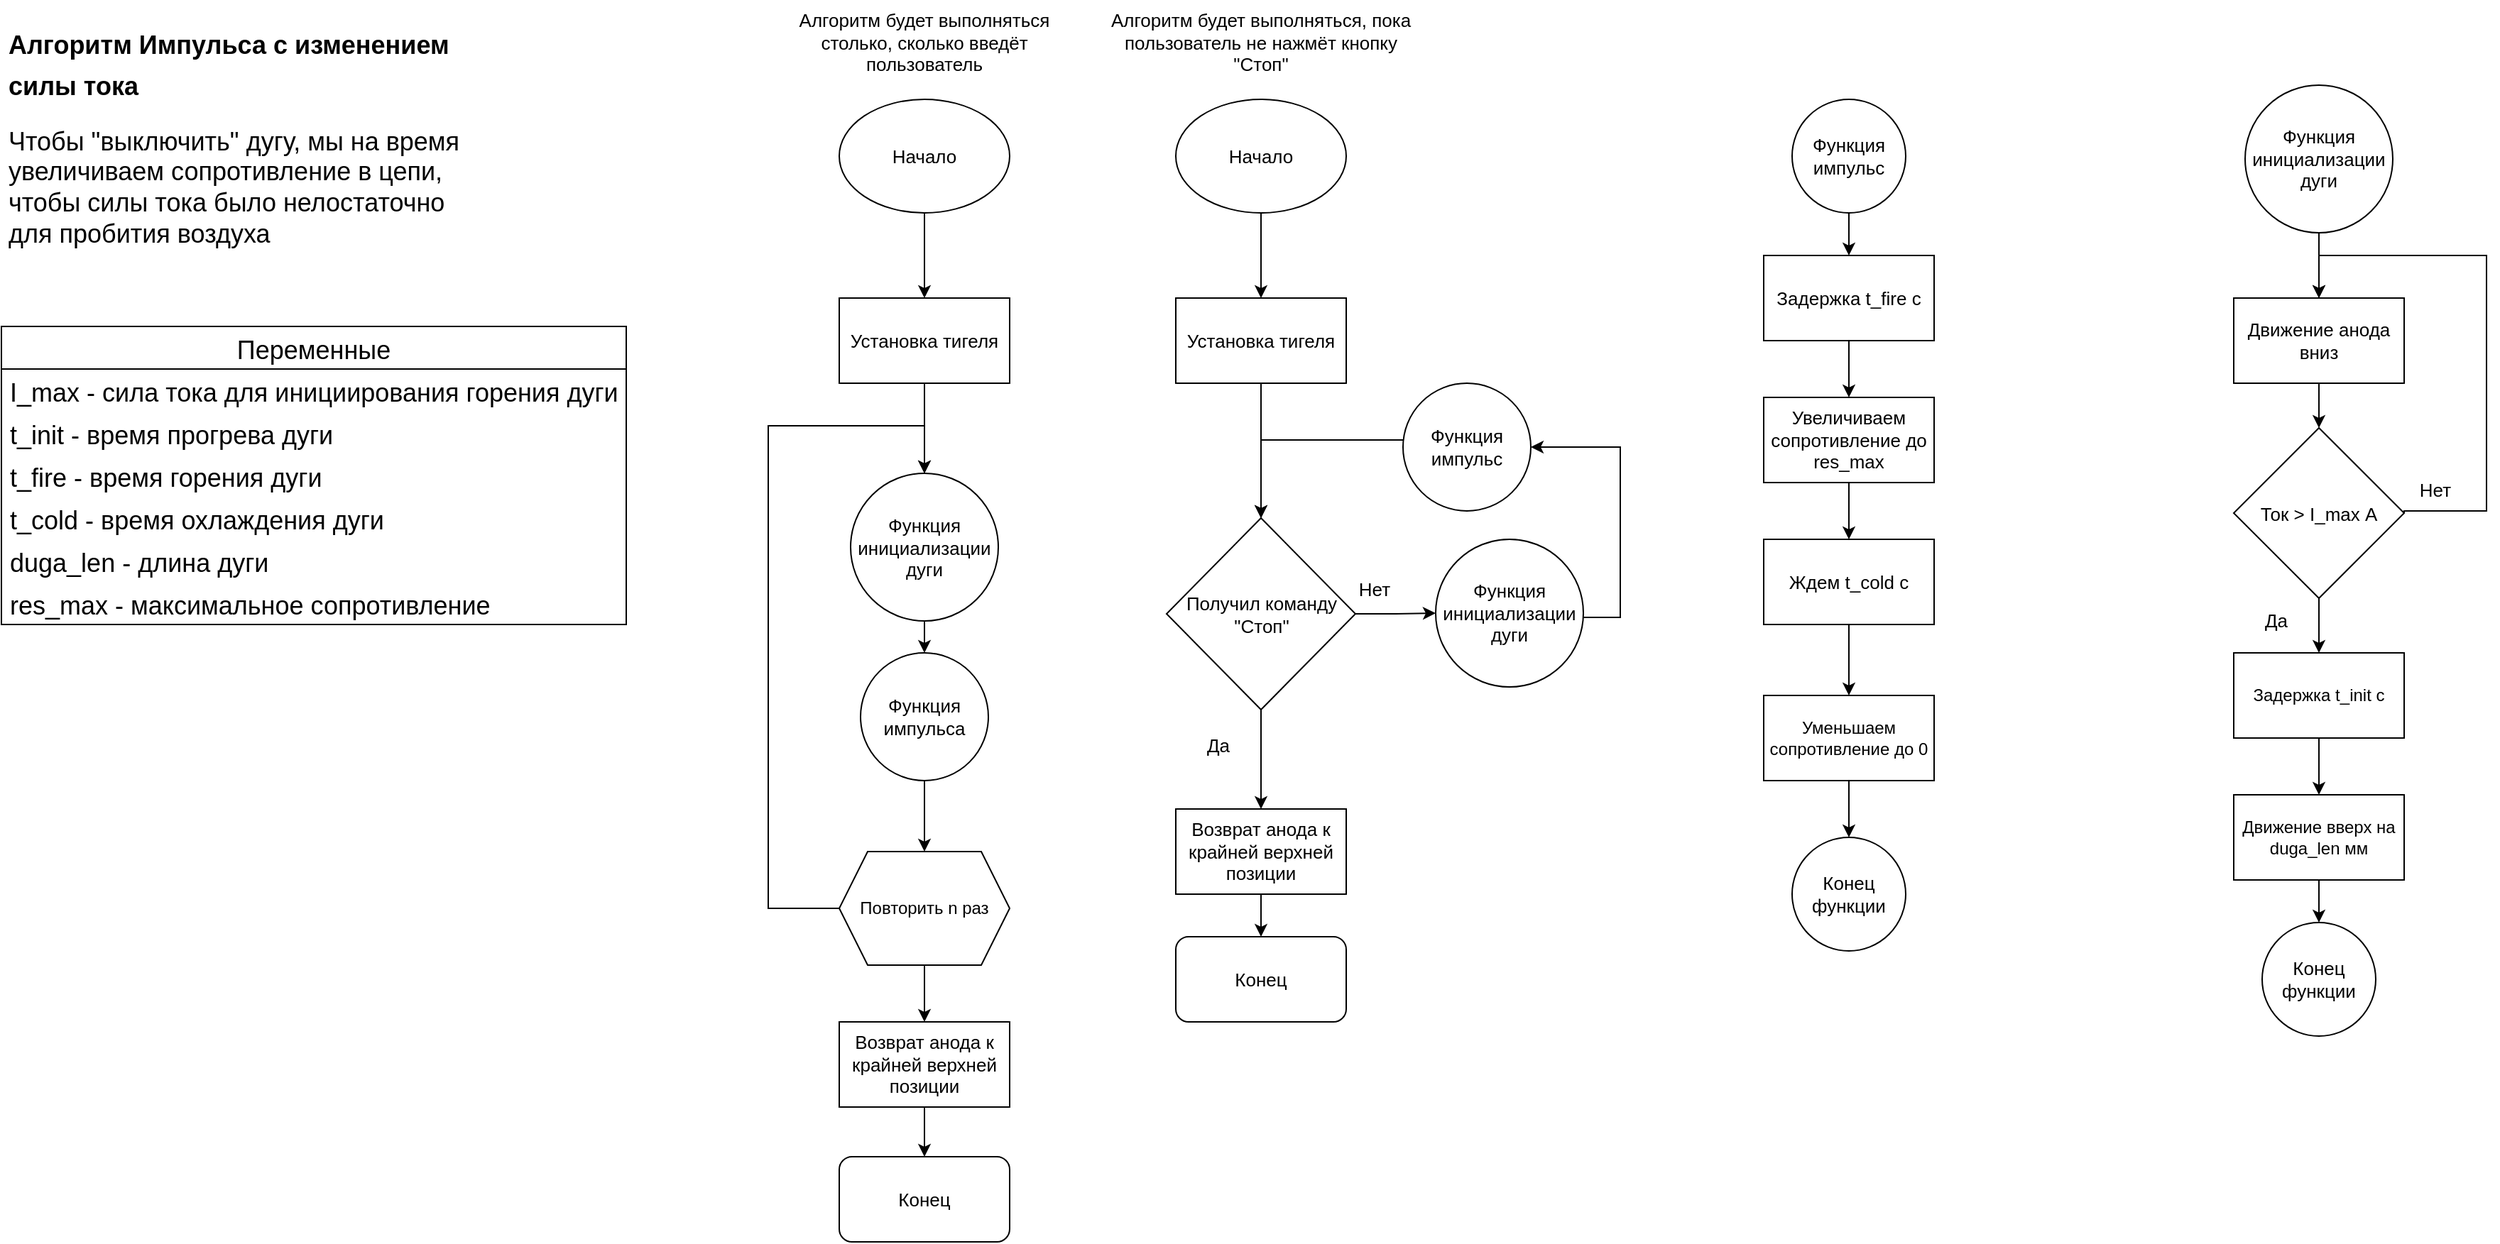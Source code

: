<mxfile version="20.3.0" type="device"><diagram id="vDUZjVt72DHAXdzM3cWy" name="Страница 1"><mxGraphModel dx="2188" dy="1331" grid="1" gridSize="10" guides="1" tooltips="1" connect="1" arrows="1" fold="1" page="1" pageScale="1" pageWidth="827" pageHeight="1169" math="0" shadow="0"><root><mxCell id="0"/><mxCell id="1" parent="0"/><mxCell id="NvCWRGto9AAnS6wWZTjk-1" value="&lt;h1&gt;&lt;font style=&quot;font-size: 18px;&quot;&gt;Алгоритм Импульса с изменением силы тока&lt;/font&gt;&lt;/h1&gt;&lt;div&gt;&lt;span style=&quot;font-size: 18px;&quot;&gt;Чтобы &quot;выключить&quot; дугу, мы на время увеличиваем сопротивление в цепи, чтобы силы тока было нелостаточно для пробития воздуха&lt;/span&gt;&lt;/div&gt;" style="text;html=1;strokeColor=none;fillColor=none;spacing=5;spacingTop=-20;whiteSpace=wrap;overflow=hidden;rounded=0;" parent="1" vertex="1"><mxGeometry y="20" width="350" height="170" as="geometry"/></mxCell><mxCell id="NvCWRGto9AAnS6wWZTjk-2" value="Переменные" style="swimlane;fontStyle=0;childLayout=stackLayout;horizontal=1;startSize=30;horizontalStack=0;resizeParent=1;resizeParentMax=0;resizeLast=0;collapsible=1;marginBottom=0;fontSize=18;" parent="1" vertex="1"><mxGeometry y="240" width="440" height="210" as="geometry"/></mxCell><mxCell id="NvCWRGto9AAnS6wWZTjk-3" value="I_max - сила тока для инициирования горения дуги" style="text;strokeColor=none;fillColor=none;align=left;verticalAlign=middle;spacingLeft=4;spacingRight=4;overflow=hidden;points=[[0,0.5],[1,0.5]];portConstraint=eastwest;rotatable=0;fontSize=18;" parent="NvCWRGto9AAnS6wWZTjk-2" vertex="1"><mxGeometry y="30" width="440" height="30" as="geometry"/></mxCell><mxCell id="2V6iYrqGriMz0fE7jfp_-19" value="t_init - время прогрева дуги" style="text;strokeColor=none;fillColor=none;align=left;verticalAlign=middle;spacingLeft=4;spacingRight=4;overflow=hidden;points=[[0,0.5],[1,0.5]];portConstraint=eastwest;rotatable=0;fontSize=18;" vertex="1" parent="NvCWRGto9AAnS6wWZTjk-2"><mxGeometry y="60" width="440" height="30" as="geometry"/></mxCell><mxCell id="NvCWRGto9AAnS6wWZTjk-72" value="t_fire - время горения дуги" style="text;strokeColor=none;fillColor=none;align=left;verticalAlign=middle;spacingLeft=4;spacingRight=4;overflow=hidden;points=[[0,0.5],[1,0.5]];portConstraint=eastwest;rotatable=0;fontSize=18;" parent="NvCWRGto9AAnS6wWZTjk-2" vertex="1"><mxGeometry y="90" width="440" height="30" as="geometry"/></mxCell><mxCell id="NvCWRGto9AAnS6wWZTjk-73" value="t_cold - время охлаждения дуги" style="text;strokeColor=none;fillColor=none;align=left;verticalAlign=middle;spacingLeft=4;spacingRight=4;overflow=hidden;points=[[0,0.5],[1,0.5]];portConstraint=eastwest;rotatable=0;fontSize=18;" parent="NvCWRGto9AAnS6wWZTjk-2" vertex="1"><mxGeometry y="120" width="440" height="30" as="geometry"/></mxCell><mxCell id="2V6iYrqGriMz0fE7jfp_-20" value="duga_len - длина дуги" style="text;strokeColor=none;fillColor=none;align=left;verticalAlign=middle;spacingLeft=4;spacingRight=4;overflow=hidden;points=[[0,0.5],[1,0.5]];portConstraint=eastwest;rotatable=0;fontSize=18;" vertex="1" parent="NvCWRGto9AAnS6wWZTjk-2"><mxGeometry y="150" width="440" height="30" as="geometry"/></mxCell><mxCell id="2V6iYrqGriMz0fE7jfp_-33" value="res_max - максимальное сопротивление" style="text;strokeColor=none;fillColor=none;align=left;verticalAlign=middle;spacingLeft=4;spacingRight=4;overflow=hidden;points=[[0,0.5],[1,0.5]];portConstraint=eastwest;rotatable=0;fontSize=18;" vertex="1" parent="NvCWRGto9AAnS6wWZTjk-2"><mxGeometry y="180" width="440" height="30" as="geometry"/></mxCell><mxCell id="NvCWRGto9AAnS6wWZTjk-7" style="edgeStyle=orthogonalEdgeStyle;rounded=0;orthogonalLoop=1;jettySize=auto;html=1;fontSize=18;entryX=0.5;entryY=0;entryDx=0;entryDy=0;" parent="1" source="NvCWRGto9AAnS6wWZTjk-6" target="NvCWRGto9AAnS6wWZTjk-9" edge="1"><mxGeometry relative="1" as="geometry"><mxPoint x="650" y="220" as="targetPoint"/><Array as="points"/></mxGeometry></mxCell><mxCell id="NvCWRGto9AAnS6wWZTjk-6" value="Начало" style="ellipse;whiteSpace=wrap;html=1;fontSize=13;" parent="1" vertex="1"><mxGeometry x="590" y="80" width="120" height="80" as="geometry"/></mxCell><mxCell id="NvCWRGto9AAnS6wWZTjk-12" style="edgeStyle=orthogonalEdgeStyle;rounded=0;orthogonalLoop=1;jettySize=auto;html=1;entryX=0.5;entryY=0;entryDx=0;entryDy=0;fontSize=18;" parent="1" source="NvCWRGto9AAnS6wWZTjk-9" target="2V6iYrqGriMz0fE7jfp_-15" edge="1"><mxGeometry relative="1" as="geometry"><mxPoint x="650" y="330" as="targetPoint"/></mxGeometry></mxCell><mxCell id="NvCWRGto9AAnS6wWZTjk-9" value="Установка тигеля" style="rounded=0;whiteSpace=wrap;html=1;fontSize=13;" parent="1" vertex="1"><mxGeometry x="590" y="220" width="120" height="60" as="geometry"/></mxCell><mxCell id="2V6iYrqGriMz0fE7jfp_-30" style="edgeStyle=orthogonalEdgeStyle;rounded=0;orthogonalLoop=1;jettySize=auto;html=1;entryX=0.5;entryY=0;entryDx=0;entryDy=0;" edge="1" parent="1" source="NvCWRGto9AAnS6wWZTjk-22" target="2V6iYrqGriMz0fE7jfp_-28"><mxGeometry relative="1" as="geometry"/></mxCell><mxCell id="NvCWRGto9AAnS6wWZTjk-22" value="Функция импульса" style="ellipse;whiteSpace=wrap;html=1;aspect=fixed;fontSize=13;" parent="1" vertex="1"><mxGeometry x="605" y="470" width="90" height="90" as="geometry"/></mxCell><mxCell id="NvCWRGto9AAnS6wWZTjk-26" style="edgeStyle=orthogonalEdgeStyle;rounded=0;orthogonalLoop=1;jettySize=auto;html=1;entryX=0.5;entryY=0;entryDx=0;entryDy=0;fontSize=13;" parent="1" source="NvCWRGto9AAnS6wWZTjk-23" target="NvCWRGto9AAnS6wWZTjk-25" edge="1"><mxGeometry relative="1" as="geometry"/></mxCell><mxCell id="NvCWRGto9AAnS6wWZTjk-23" value="Возврат анода к крайней верхней позиции" style="rounded=0;whiteSpace=wrap;html=1;fontSize=13;" parent="1" vertex="1"><mxGeometry x="590" y="730" width="120" height="60" as="geometry"/></mxCell><mxCell id="NvCWRGto9AAnS6wWZTjk-25" value="Конец" style="rounded=1;whiteSpace=wrap;html=1;fontSize=13;" parent="1" vertex="1"><mxGeometry x="590" y="825" width="120" height="60" as="geometry"/></mxCell><mxCell id="NvCWRGto9AAnS6wWZTjk-29" style="edgeStyle=orthogonalEdgeStyle;rounded=0;orthogonalLoop=1;jettySize=auto;html=1;entryX=0.5;entryY=0;entryDx=0;entryDy=0;fontSize=13;" parent="1" source="NvCWRGto9AAnS6wWZTjk-27" target="NvCWRGto9AAnS6wWZTjk-28" edge="1"><mxGeometry relative="1" as="geometry"/></mxCell><mxCell id="NvCWRGto9AAnS6wWZTjk-27" value="Начало" style="ellipse;whiteSpace=wrap;html=1;fontSize=13;" parent="1" vertex="1"><mxGeometry x="827" y="80" width="120" height="80" as="geometry"/></mxCell><mxCell id="NvCWRGto9AAnS6wWZTjk-28" value="Установка тигеля" style="rounded=0;whiteSpace=wrap;html=1;fontSize=13;" parent="1" vertex="1"><mxGeometry x="827" y="220" width="120" height="60" as="geometry"/></mxCell><mxCell id="NvCWRGto9AAnS6wWZTjk-39" style="edgeStyle=orthogonalEdgeStyle;rounded=0;orthogonalLoop=1;jettySize=auto;html=1;entryX=0.5;entryY=0;entryDx=0;entryDy=0;fontSize=13;exitX=0.5;exitY=1;exitDx=0;exitDy=0;" parent="1" source="NvCWRGto9AAnS6wWZTjk-28" target="NvCWRGto9AAnS6wWZTjk-38" edge="1"><mxGeometry relative="1" as="geometry"><mxPoint x="887" y="431.5" as="sourcePoint"/></mxGeometry></mxCell><mxCell id="NvCWRGto9AAnS6wWZTjk-41" style="edgeStyle=orthogonalEdgeStyle;rounded=0;orthogonalLoop=1;jettySize=auto;html=1;exitX=0.5;exitY=1;exitDx=0;exitDy=0;entryX=0.5;entryY=0;entryDx=0;entryDy=0;fontSize=13;" parent="1" source="NvCWRGto9AAnS6wWZTjk-38" target="NvCWRGto9AAnS6wWZTjk-40" edge="1"><mxGeometry relative="1" as="geometry"/></mxCell><mxCell id="2V6iYrqGriMz0fE7jfp_-32" style="edgeStyle=orthogonalEdgeStyle;rounded=0;orthogonalLoop=1;jettySize=auto;html=1;entryX=0;entryY=0.5;entryDx=0;entryDy=0;" edge="1" parent="1" source="NvCWRGto9AAnS6wWZTjk-38" target="2V6iYrqGriMz0fE7jfp_-25"><mxGeometry relative="1" as="geometry"/></mxCell><mxCell id="NvCWRGto9AAnS6wWZTjk-38" value="Получил команду &quot;Стоп&quot;" style="rhombus;whiteSpace=wrap;html=1;fontSize=13;" parent="1" vertex="1"><mxGeometry x="820.5" y="375" width="133" height="135" as="geometry"/></mxCell><mxCell id="NvCWRGto9AAnS6wWZTjk-43" style="edgeStyle=orthogonalEdgeStyle;rounded=0;orthogonalLoop=1;jettySize=auto;html=1;entryX=0.5;entryY=0;entryDx=0;entryDy=0;fontSize=13;" parent="1" source="NvCWRGto9AAnS6wWZTjk-40" target="NvCWRGto9AAnS6wWZTjk-42" edge="1"><mxGeometry relative="1" as="geometry"/></mxCell><mxCell id="NvCWRGto9AAnS6wWZTjk-40" value="Возврат анода к крайней верхней позиции" style="rounded=0;whiteSpace=wrap;html=1;fontSize=13;" parent="1" vertex="1"><mxGeometry x="827" y="580" width="120" height="60" as="geometry"/></mxCell><mxCell id="NvCWRGto9AAnS6wWZTjk-42" value="Конец" style="rounded=1;whiteSpace=wrap;html=1;fontSize=13;" parent="1" vertex="1"><mxGeometry x="827" y="670" width="120" height="60" as="geometry"/></mxCell><mxCell id="NvCWRGto9AAnS6wWZTjk-44" value="Да&lt;br&gt;" style="text;html=1;strokeColor=none;fillColor=none;align=center;verticalAlign=middle;whiteSpace=wrap;rounded=0;fontSize=13;" parent="1" vertex="1"><mxGeometry x="827" y="520" width="60" height="30" as="geometry"/></mxCell><mxCell id="NvCWRGto9AAnS6wWZTjk-48" style="edgeStyle=orthogonalEdgeStyle;rounded=0;orthogonalLoop=1;jettySize=auto;html=1;entryX=0.5;entryY=0;entryDx=0;entryDy=0;fontSize=13;exitX=0.01;exitY=0.53;exitDx=0;exitDy=0;exitPerimeter=0;" parent="1" source="NvCWRGto9AAnS6wWZTjk-45" target="NvCWRGto9AAnS6wWZTjk-38" edge="1"><mxGeometry relative="1" as="geometry"><Array as="points"><mxPoint x="988" y="320"/><mxPoint x="887" y="320"/></Array><mxPoint x="1080" y="460" as="sourcePoint"/></mxGeometry></mxCell><mxCell id="NvCWRGto9AAnS6wWZTjk-45" value="Функция импульс" style="ellipse;whiteSpace=wrap;html=1;aspect=fixed;fontSize=13;" parent="1" vertex="1"><mxGeometry x="987" y="280" width="90" height="90" as="geometry"/></mxCell><mxCell id="NvCWRGto9AAnS6wWZTjk-47" value="Нет" style="text;html=1;strokeColor=none;fillColor=none;align=center;verticalAlign=middle;whiteSpace=wrap;rounded=0;fontSize=13;" parent="1" vertex="1"><mxGeometry x="937" y="410" width="60" height="30" as="geometry"/></mxCell><mxCell id="NvCWRGto9AAnS6wWZTjk-51" style="edgeStyle=orthogonalEdgeStyle;rounded=0;orthogonalLoop=1;jettySize=auto;html=1;entryX=0.5;entryY=0;entryDx=0;entryDy=0;fontSize=13;" parent="1" source="NvCWRGto9AAnS6wWZTjk-49" target="NvCWRGto9AAnS6wWZTjk-50" edge="1"><mxGeometry relative="1" as="geometry"/></mxCell><mxCell id="NvCWRGto9AAnS6wWZTjk-49" value="Функция&lt;br&gt;импульс" style="ellipse;whiteSpace=wrap;html=1;aspect=fixed;fontSize=13;" parent="1" vertex="1"><mxGeometry x="1261" y="80" width="80" height="80" as="geometry"/></mxCell><mxCell id="NvCWRGto9AAnS6wWZTjk-53" style="edgeStyle=orthogonalEdgeStyle;rounded=0;orthogonalLoop=1;jettySize=auto;html=1;entryX=0.5;entryY=0;entryDx=0;entryDy=0;fontSize=13;" parent="1" source="NvCWRGto9AAnS6wWZTjk-50" target="NvCWRGto9AAnS6wWZTjk-52" edge="1"><mxGeometry relative="1" as="geometry"/></mxCell><mxCell id="NvCWRGto9AAnS6wWZTjk-50" value="Задержка t_fire с" style="rounded=0;whiteSpace=wrap;html=1;fontSize=13;" parent="1" vertex="1"><mxGeometry x="1241" y="190" width="120" height="60" as="geometry"/></mxCell><mxCell id="NvCWRGto9AAnS6wWZTjk-56" style="edgeStyle=orthogonalEdgeStyle;rounded=0;orthogonalLoop=1;jettySize=auto;html=1;entryX=0.5;entryY=0;entryDx=0;entryDy=0;fontSize=13;" parent="1" source="NvCWRGto9AAnS6wWZTjk-52" target="NvCWRGto9AAnS6wWZTjk-59" edge="1"><mxGeometry relative="1" as="geometry"><mxPoint x="1301.0" y="390" as="targetPoint"/></mxGeometry></mxCell><mxCell id="NvCWRGto9AAnS6wWZTjk-52" value="Увеличиваем сопротивление до res_max" style="rounded=0;whiteSpace=wrap;html=1;fontSize=13;" parent="1" vertex="1"><mxGeometry x="1241" y="290" width="120" height="60" as="geometry"/></mxCell><mxCell id="2V6iYrqGriMz0fE7jfp_-35" style="edgeStyle=orthogonalEdgeStyle;rounded=0;orthogonalLoop=1;jettySize=auto;html=1;entryX=0.5;entryY=0;entryDx=0;entryDy=0;" edge="1" parent="1" source="NvCWRGto9AAnS6wWZTjk-59" target="2V6iYrqGriMz0fE7jfp_-34"><mxGeometry relative="1" as="geometry"/></mxCell><mxCell id="NvCWRGto9AAnS6wWZTjk-59" value="Ждем t_cold с" style="rounded=0;whiteSpace=wrap;html=1;fontSize=13;" parent="1" vertex="1"><mxGeometry x="1241" y="390" width="120" height="60" as="geometry"/></mxCell><mxCell id="NvCWRGto9AAnS6wWZTjk-69" value="Конец функции" style="ellipse;whiteSpace=wrap;html=1;aspect=fixed;fontSize=13;" parent="1" vertex="1"><mxGeometry x="1261" y="600" width="80" height="80" as="geometry"/></mxCell><mxCell id="NvCWRGto9AAnS6wWZTjk-74" value="Алгоритм будет выполняться столько, сколько введёт пользователь" style="text;html=1;strokeColor=none;fillColor=none;align=center;verticalAlign=middle;whiteSpace=wrap;rounded=0;fontSize=13;" parent="1" vertex="1"><mxGeometry x="540" y="10" width="220" height="60" as="geometry"/></mxCell><mxCell id="NvCWRGto9AAnS6wWZTjk-76" value="Алгоритм будет выполняться, пока пользователь не нажмёт кнопку &quot;Стоп&quot;" style="text;html=1;strokeColor=none;fillColor=none;align=center;verticalAlign=middle;whiteSpace=wrap;rounded=0;fontSize=13;" parent="1" vertex="1"><mxGeometry x="777" y="10" width="220" height="60" as="geometry"/></mxCell><mxCell id="2V6iYrqGriMz0fE7jfp_-13" style="edgeStyle=orthogonalEdgeStyle;rounded=0;orthogonalLoop=1;jettySize=auto;html=1;entryX=0.5;entryY=0;entryDx=0;entryDy=0;" edge="1" parent="1" source="2V6iYrqGriMz0fE7jfp_-5" target="2V6iYrqGriMz0fE7jfp_-7"><mxGeometry relative="1" as="geometry"/></mxCell><mxCell id="2V6iYrqGriMz0fE7jfp_-5" value="Функция&lt;br&gt;инициализации дуги" style="ellipse;whiteSpace=wrap;html=1;aspect=fixed;fontSize=13;" vertex="1" parent="1"><mxGeometry x="1580" y="70" width="104" height="104" as="geometry"/></mxCell><mxCell id="2V6iYrqGriMz0fE7jfp_-6" style="edgeStyle=orthogonalEdgeStyle;rounded=0;orthogonalLoop=1;jettySize=auto;html=1;entryX=0.5;entryY=0;entryDx=0;entryDy=0;fontSize=18;" edge="1" parent="1" source="2V6iYrqGriMz0fE7jfp_-7" target="2V6iYrqGriMz0fE7jfp_-10"><mxGeometry relative="1" as="geometry"/></mxCell><mxCell id="2V6iYrqGriMz0fE7jfp_-7" value="Движение анода вниз" style="rounded=0;whiteSpace=wrap;html=1;fontSize=13;" vertex="1" parent="1"><mxGeometry x="1572" y="220" width="120" height="60" as="geometry"/></mxCell><mxCell id="2V6iYrqGriMz0fE7jfp_-8" style="edgeStyle=orthogonalEdgeStyle;rounded=0;orthogonalLoop=1;jettySize=auto;html=1;entryX=0.5;entryY=0;entryDx=0;entryDy=0;fontSize=18;exitX=1;exitY=0.5;exitDx=0;exitDy=0;" edge="1" parent="1" source="2V6iYrqGriMz0fE7jfp_-10" target="2V6iYrqGriMz0fE7jfp_-7"><mxGeometry relative="1" as="geometry"><Array as="points"><mxPoint x="1692" y="370"/><mxPoint x="1750" y="370"/><mxPoint x="1750" y="190"/><mxPoint x="1632" y="190"/></Array></mxGeometry></mxCell><mxCell id="2V6iYrqGriMz0fE7jfp_-21" style="edgeStyle=orthogonalEdgeStyle;rounded=0;orthogonalLoop=1;jettySize=auto;html=1;entryX=0.5;entryY=0;entryDx=0;entryDy=0;" edge="1" parent="1" source="2V6iYrqGriMz0fE7jfp_-10" target="2V6iYrqGriMz0fE7jfp_-18"><mxGeometry relative="1" as="geometry"/></mxCell><mxCell id="2V6iYrqGriMz0fE7jfp_-10" value="Ток &amp;gt; I_max А" style="rhombus;whiteSpace=wrap;html=1;fontSize=13;" vertex="1" parent="1"><mxGeometry x="1572" y="311.5" width="120" height="120" as="geometry"/></mxCell><mxCell id="2V6iYrqGriMz0fE7jfp_-11" value="Нет" style="text;html=1;strokeColor=none;fillColor=none;align=center;verticalAlign=middle;whiteSpace=wrap;rounded=0;fontSize=13;" vertex="1" parent="1"><mxGeometry x="1684" y="340" width="60" height="30" as="geometry"/></mxCell><mxCell id="2V6iYrqGriMz0fE7jfp_-12" value="Да&lt;br&gt;" style="text;html=1;strokeColor=none;fillColor=none;align=center;verticalAlign=middle;whiteSpace=wrap;rounded=0;fontSize=13;" vertex="1" parent="1"><mxGeometry x="1572" y="431.5" width="60" height="30" as="geometry"/></mxCell><mxCell id="2V6iYrqGriMz0fE7jfp_-14" value="Конец функции" style="ellipse;whiteSpace=wrap;html=1;aspect=fixed;fontSize=13;" vertex="1" parent="1"><mxGeometry x="1592" y="660" width="80" height="80" as="geometry"/></mxCell><mxCell id="2V6iYrqGriMz0fE7jfp_-16" style="edgeStyle=orthogonalEdgeStyle;rounded=0;orthogonalLoop=1;jettySize=auto;html=1;entryX=0.5;entryY=0;entryDx=0;entryDy=0;" edge="1" parent="1" source="2V6iYrqGriMz0fE7jfp_-15" target="NvCWRGto9AAnS6wWZTjk-22"><mxGeometry relative="1" as="geometry"/></mxCell><mxCell id="2V6iYrqGriMz0fE7jfp_-15" value="Функция&lt;br&gt;инициализации дуги" style="ellipse;whiteSpace=wrap;html=1;aspect=fixed;fontSize=13;" vertex="1" parent="1"><mxGeometry x="598" y="343.5" width="104" height="104" as="geometry"/></mxCell><mxCell id="2V6iYrqGriMz0fE7jfp_-23" style="edgeStyle=orthogonalEdgeStyle;rounded=0;orthogonalLoop=1;jettySize=auto;html=1;entryX=0.5;entryY=0;entryDx=0;entryDy=0;" edge="1" parent="1" source="2V6iYrqGriMz0fE7jfp_-18" target="2V6iYrqGriMz0fE7jfp_-22"><mxGeometry relative="1" as="geometry"/></mxCell><mxCell id="2V6iYrqGriMz0fE7jfp_-18" value="Задержка t_init с" style="rounded=0;whiteSpace=wrap;html=1;" vertex="1" parent="1"><mxGeometry x="1572" y="470" width="120" height="60" as="geometry"/></mxCell><mxCell id="2V6iYrqGriMz0fE7jfp_-24" style="edgeStyle=orthogonalEdgeStyle;rounded=0;orthogonalLoop=1;jettySize=auto;html=1;entryX=0.5;entryY=0;entryDx=0;entryDy=0;" edge="1" parent="1" source="2V6iYrqGriMz0fE7jfp_-22" target="2V6iYrqGriMz0fE7jfp_-14"><mxGeometry relative="1" as="geometry"/></mxCell><mxCell id="2V6iYrqGriMz0fE7jfp_-22" value="Движение вверх на duga_len мм" style="rounded=0;whiteSpace=wrap;html=1;" vertex="1" parent="1"><mxGeometry x="1572" y="570" width="120" height="60" as="geometry"/></mxCell><mxCell id="2V6iYrqGriMz0fE7jfp_-26" style="edgeStyle=orthogonalEdgeStyle;rounded=0;orthogonalLoop=1;jettySize=auto;html=1;entryX=1;entryY=0.5;entryDx=0;entryDy=0;" edge="1" parent="1" source="2V6iYrqGriMz0fE7jfp_-25" target="NvCWRGto9AAnS6wWZTjk-45"><mxGeometry relative="1" as="geometry"><Array as="points"><mxPoint x="1140" y="445"/></Array></mxGeometry></mxCell><mxCell id="2V6iYrqGriMz0fE7jfp_-25" value="Функция&lt;br&gt;инициализации дуги" style="ellipse;whiteSpace=wrap;html=1;aspect=fixed;fontSize=13;" vertex="1" parent="1"><mxGeometry x="1010" y="390" width="104" height="104" as="geometry"/></mxCell><mxCell id="2V6iYrqGriMz0fE7jfp_-29" style="edgeStyle=orthogonalEdgeStyle;rounded=0;orthogonalLoop=1;jettySize=auto;html=1;exitX=0;exitY=0.5;exitDx=0;exitDy=0;entryX=0.5;entryY=0;entryDx=0;entryDy=0;" edge="1" parent="1" source="2V6iYrqGriMz0fE7jfp_-28" target="2V6iYrqGriMz0fE7jfp_-15"><mxGeometry relative="1" as="geometry"><mxPoint x="650" y="340.0" as="targetPoint"/><Array as="points"><mxPoint x="540" y="650"/><mxPoint x="540" y="310"/><mxPoint x="650" y="310"/></Array></mxGeometry></mxCell><mxCell id="2V6iYrqGriMz0fE7jfp_-31" style="edgeStyle=orthogonalEdgeStyle;rounded=0;orthogonalLoop=1;jettySize=auto;html=1;entryX=0.5;entryY=0;entryDx=0;entryDy=0;" edge="1" parent="1" source="2V6iYrqGriMz0fE7jfp_-28" target="NvCWRGto9AAnS6wWZTjk-23"><mxGeometry relative="1" as="geometry"/></mxCell><mxCell id="2V6iYrqGriMz0fE7jfp_-28" value="Повторить n раз" style="shape=hexagon;perimeter=hexagonPerimeter2;whiteSpace=wrap;html=1;fixedSize=1;" vertex="1" parent="1"><mxGeometry x="590" y="610" width="120" height="80" as="geometry"/></mxCell><mxCell id="2V6iYrqGriMz0fE7jfp_-36" style="edgeStyle=orthogonalEdgeStyle;rounded=0;orthogonalLoop=1;jettySize=auto;html=1;entryX=0.5;entryY=0;entryDx=0;entryDy=0;" edge="1" parent="1" source="2V6iYrqGriMz0fE7jfp_-34" target="NvCWRGto9AAnS6wWZTjk-69"><mxGeometry relative="1" as="geometry"/></mxCell><mxCell id="2V6iYrqGriMz0fE7jfp_-34" value="Уменьшаем сопротивление до 0" style="rounded=0;whiteSpace=wrap;html=1;" vertex="1" parent="1"><mxGeometry x="1241" y="500" width="120" height="60" as="geometry"/></mxCell></root></mxGraphModel></diagram></mxfile>
